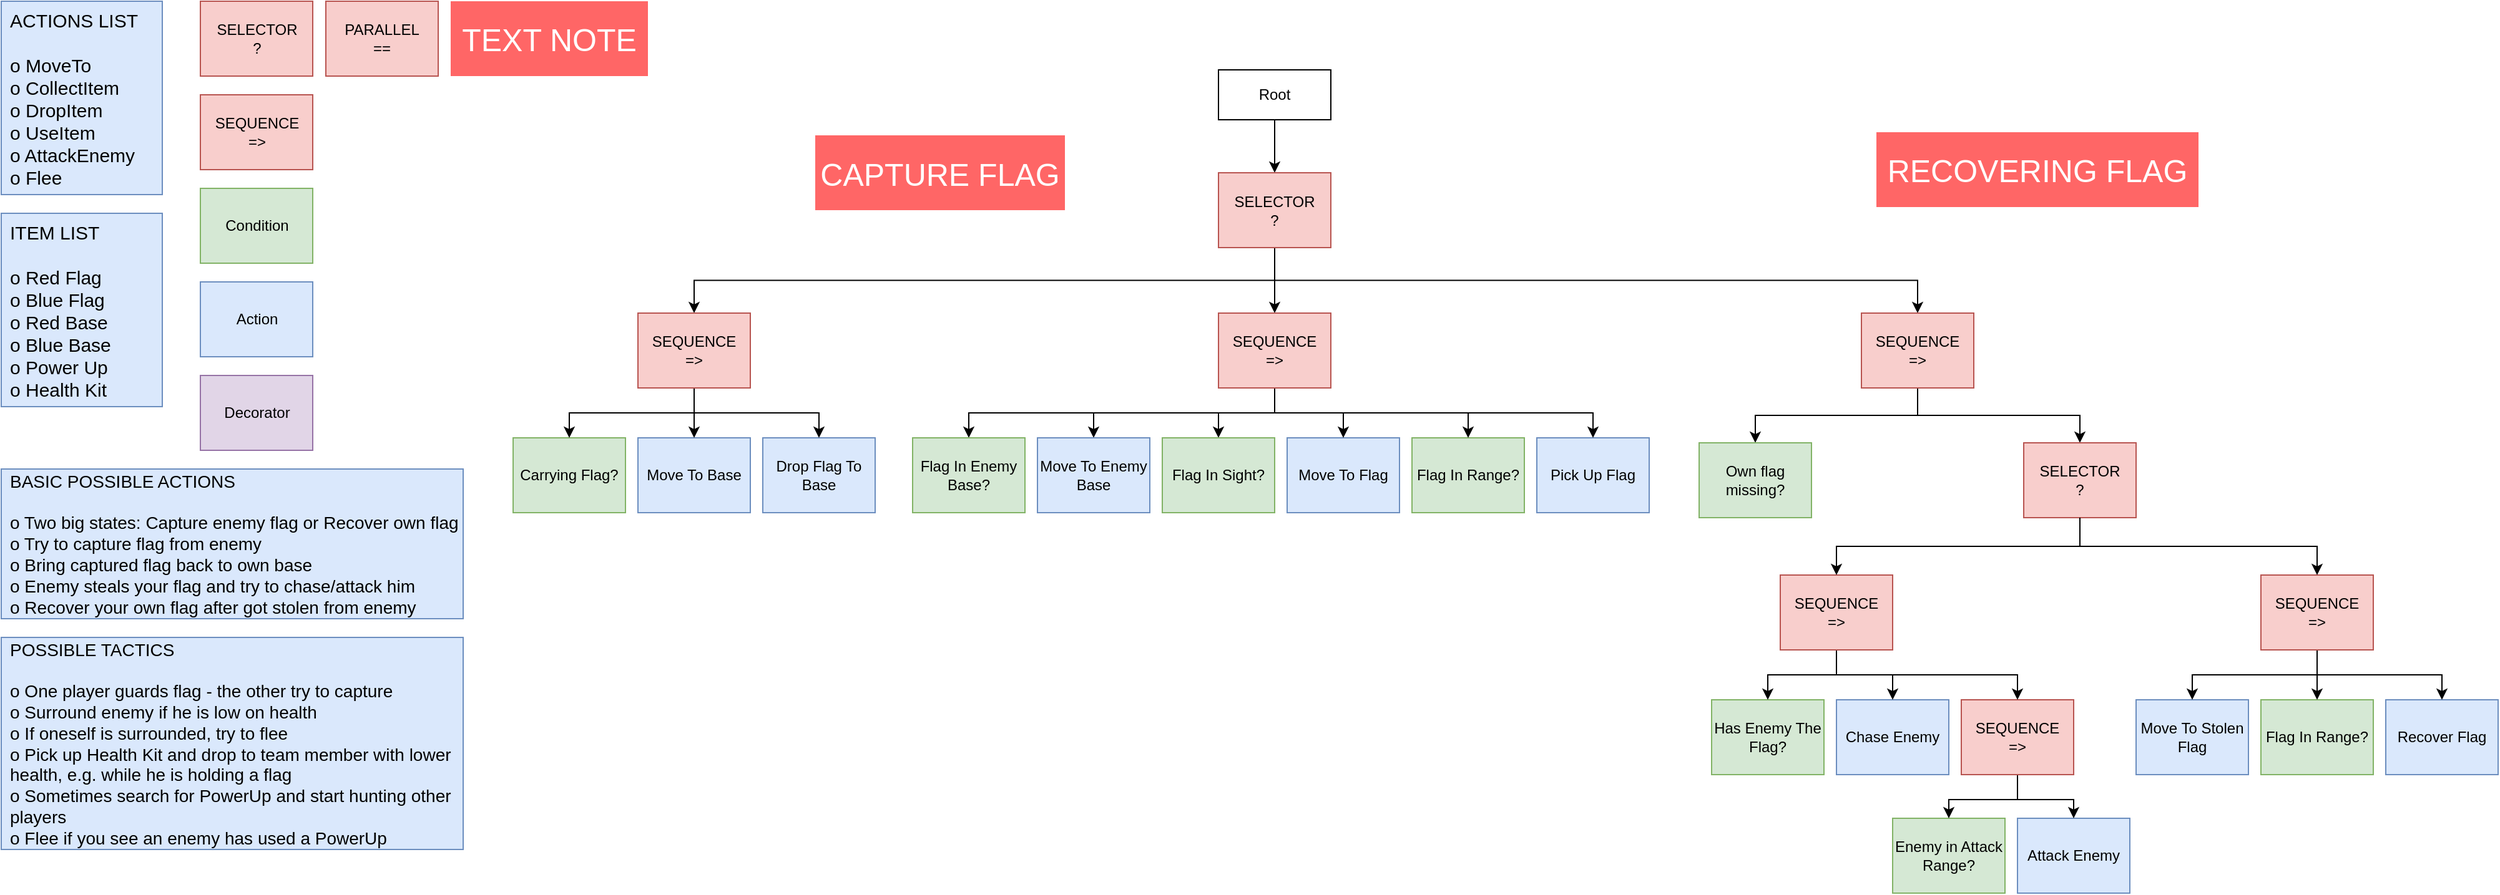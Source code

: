 <mxfile version="12.3.3" type="device" pages="1"><diagram id="GtDES0fC4Kh81AYRPnyM" name="Page-1"><mxGraphModel dx="1437" dy="739" grid="1" gridSize="10" guides="1" tooltips="1" connect="1" arrows="1" fold="1" page="1" pageScale="1" pageWidth="1654" pageHeight="1169" background="none" math="0" shadow="0"><root><mxCell id="0"/><mxCell id="1" parent="0"/><mxCell id="4snjFOO8MrGMM_6Sy12Z-1" style="edgeStyle=orthogonalEdgeStyle;rounded=0;orthogonalLoop=1;jettySize=auto;html=1;exitX=0.5;exitY=1;exitDx=0;exitDy=0;entryX=0.5;entryY=0;entryDx=0;entryDy=0;" edge="1" parent="1" source="k5fUcADKDmBsMPc2kSTx-51" target="JPDhvqLLMgYqEGkUQdpm-16"><mxGeometry relative="1" as="geometry"/></mxCell><mxCell id="k5fUcADKDmBsMPc2kSTx-51" value="Root" style="rounded=0;whiteSpace=wrap;html=1;labelBackgroundColor=none;fontSize=12;" parent="1" vertex="1"><mxGeometry x="1005" y="85" width="90" height="40" as="geometry"/></mxCell><mxCell id="jAf86JON6YC-LcCfIolk-1" value="SELECTOR&lt;br&gt;?" style="rounded=0;whiteSpace=wrap;html=1;labelBackgroundColor=none;fontSize=12;fillColor=#f8cecc;strokeColor=#b85450;" parent="1" vertex="1"><mxGeometry x="189.5" y="30" width="90" height="60" as="geometry"/></mxCell><mxCell id="jAf86JON6YC-LcCfIolk-3" value="SEQUENCE&lt;br&gt;=&amp;gt;" style="rounded=0;whiteSpace=wrap;html=1;labelBackgroundColor=none;fontSize=12;fillColor=#f8cecc;strokeColor=#b85450;" parent="1" vertex="1"><mxGeometry x="189.5" y="105" width="90" height="60" as="geometry"/></mxCell><mxCell id="jAf86JON6YC-LcCfIolk-5" value="Condition" style="rounded=0;whiteSpace=wrap;html=1;labelBackgroundColor=none;fontSize=12;fillColor=#d5e8d4;strokeColor=#82b366;" parent="1" vertex="1"><mxGeometry x="189.5" y="180" width="90" height="60" as="geometry"/></mxCell><mxCell id="jAf86JON6YC-LcCfIolk-6" value="Action" style="rounded=0;whiteSpace=wrap;html=1;labelBackgroundColor=none;fontSize=12;fillColor=#dae8fc;strokeColor=#6c8ebf;" parent="1" vertex="1"><mxGeometry x="189.5" y="255" width="90" height="60" as="geometry"/></mxCell><mxCell id="JPDhvqLLMgYqEGkUQdpm-3" value="Decorator" style="rounded=0;whiteSpace=wrap;html=1;labelBackgroundColor=none;fontSize=12;fillColor=#e1d5e7;strokeColor=#9673a6;" parent="1" vertex="1"><mxGeometry x="189.5" y="330" width="90" height="60" as="geometry"/></mxCell><mxCell id="JPDhvqLLMgYqEGkUQdpm-4" value="Move To Flag" style="rounded=0;whiteSpace=wrap;html=1;labelBackgroundColor=none;fontSize=12;fillColor=#dae8fc;strokeColor=#6c8ebf;" parent="1" vertex="1"><mxGeometry x="1060" y="380" width="90" height="60" as="geometry"/></mxCell><mxCell id="JPDhvqLLMgYqEGkUQdpm-5" value="Flag In Range?" style="rounded=0;whiteSpace=wrap;html=1;labelBackgroundColor=none;fontSize=12;fillColor=#d5e8d4;strokeColor=#82b366;" parent="1" vertex="1"><mxGeometry x="1160" y="380" width="90" height="60" as="geometry"/></mxCell><mxCell id="JPDhvqLLMgYqEGkUQdpm-6" value="Pick Up Flag" style="rounded=0;whiteSpace=wrap;html=1;labelBackgroundColor=none;fontSize=12;fillColor=#dae8fc;strokeColor=#6c8ebf;" parent="1" vertex="1"><mxGeometry x="1260" y="380" width="90" height="60" as="geometry"/></mxCell><mxCell id="JPDhvqLLMgYqEGkUQdpm-7" value="Move To Base" style="rounded=0;whiteSpace=wrap;html=1;labelBackgroundColor=none;fontSize=12;fillColor=#dae8fc;strokeColor=#6c8ebf;" parent="1" vertex="1"><mxGeometry x="540" y="380" width="90" height="60" as="geometry"/></mxCell><mxCell id="JPDhvqLLMgYqEGkUQdpm-8" value="Drop Flag To Base" style="rounded=0;whiteSpace=wrap;html=1;labelBackgroundColor=none;fontSize=12;fillColor=#dae8fc;strokeColor=#6c8ebf;" parent="1" vertex="1"><mxGeometry x="640" y="380" width="90" height="60" as="geometry"/></mxCell><mxCell id="JPDhvqLLMgYqEGkUQdpm-14" value="Carrying Flag?" style="rounded=0;whiteSpace=wrap;html=1;labelBackgroundColor=none;fontSize=12;fillColor=#d5e8d4;strokeColor=#82b366;" parent="1" vertex="1"><mxGeometry x="440" y="380" width="90" height="60" as="geometry"/></mxCell><mxCell id="JPDhvqLLMgYqEGkUQdpm-22" style="edgeStyle=orthogonalEdgeStyle;rounded=0;orthogonalLoop=1;jettySize=auto;html=1;exitX=0.5;exitY=1;exitDx=0;exitDy=0;entryX=0.5;entryY=0;entryDx=0;entryDy=0;" parent="1" source="JPDhvqLLMgYqEGkUQdpm-16" target="JPDhvqLLMgYqEGkUQdpm-17" edge="1"><mxGeometry relative="1" as="geometry"/></mxCell><mxCell id="JPDhvqLLMgYqEGkUQdpm-23" style="edgeStyle=orthogonalEdgeStyle;rounded=0;orthogonalLoop=1;jettySize=auto;html=1;exitX=0.5;exitY=1;exitDx=0;exitDy=0;entryX=0.5;entryY=0;entryDx=0;entryDy=0;" parent="1" source="JPDhvqLLMgYqEGkUQdpm-16" target="JPDhvqLLMgYqEGkUQdpm-18" edge="1"><mxGeometry relative="1" as="geometry"/></mxCell><mxCell id="TyaWAcg6GFUjkVi6GeSD-40" style="edgeStyle=orthogonalEdgeStyle;rounded=0;orthogonalLoop=1;jettySize=auto;html=1;exitX=0.5;exitY=1;exitDx=0;exitDy=0;entryX=0.5;entryY=0;entryDx=0;entryDy=0;fontSize=14;" parent="1" source="JPDhvqLLMgYqEGkUQdpm-16" target="TyaWAcg6GFUjkVi6GeSD-5" edge="1"><mxGeometry relative="1" as="geometry"/></mxCell><mxCell id="JPDhvqLLMgYqEGkUQdpm-16" value="SELECTOR&lt;br&gt;?" style="rounded=0;whiteSpace=wrap;html=1;labelBackgroundColor=none;fontSize=12;fillColor=#f8cecc;strokeColor=#b85450;" parent="1" vertex="1"><mxGeometry x="1005" y="167.5" width="90" height="60" as="geometry"/></mxCell><mxCell id="JPDhvqLLMgYqEGkUQdpm-19" style="edgeStyle=orthogonalEdgeStyle;rounded=0;orthogonalLoop=1;jettySize=auto;html=1;exitX=0.5;exitY=1;exitDx=0;exitDy=0;entryX=0.5;entryY=0;entryDx=0;entryDy=0;" parent="1" source="JPDhvqLLMgYqEGkUQdpm-17" target="JPDhvqLLMgYqEGkUQdpm-14" edge="1"><mxGeometry relative="1" as="geometry"/></mxCell><mxCell id="JPDhvqLLMgYqEGkUQdpm-20" style="edgeStyle=orthogonalEdgeStyle;rounded=0;orthogonalLoop=1;jettySize=auto;html=1;exitX=0.5;exitY=1;exitDx=0;exitDy=0;entryX=0.5;entryY=0;entryDx=0;entryDy=0;" parent="1" source="JPDhvqLLMgYqEGkUQdpm-17" target="JPDhvqLLMgYqEGkUQdpm-7" edge="1"><mxGeometry relative="1" as="geometry"/></mxCell><mxCell id="JPDhvqLLMgYqEGkUQdpm-21" style="edgeStyle=orthogonalEdgeStyle;rounded=0;orthogonalLoop=1;jettySize=auto;html=1;exitX=0.5;exitY=1;exitDx=0;exitDy=0;entryX=0.5;entryY=0;entryDx=0;entryDy=0;" parent="1" source="JPDhvqLLMgYqEGkUQdpm-17" target="JPDhvqLLMgYqEGkUQdpm-8" edge="1"><mxGeometry relative="1" as="geometry"/></mxCell><mxCell id="JPDhvqLLMgYqEGkUQdpm-17" value="SEQUENCE&lt;br&gt;=&amp;gt;" style="rounded=0;whiteSpace=wrap;html=1;labelBackgroundColor=none;fontSize=12;fillColor=#f8cecc;strokeColor=#b85450;" parent="1" vertex="1"><mxGeometry x="540" y="280" width="90" height="60" as="geometry"/></mxCell><mxCell id="JPDhvqLLMgYqEGkUQdpm-24" style="edgeStyle=orthogonalEdgeStyle;rounded=0;orthogonalLoop=1;jettySize=auto;html=1;exitX=0.5;exitY=1;exitDx=0;exitDy=0;entryX=0.5;entryY=0;entryDx=0;entryDy=0;" parent="1" source="JPDhvqLLMgYqEGkUQdpm-18" target="JPDhvqLLMgYqEGkUQdpm-4" edge="1"><mxGeometry relative="1" as="geometry"/></mxCell><mxCell id="JPDhvqLLMgYqEGkUQdpm-25" style="edgeStyle=orthogonalEdgeStyle;rounded=0;orthogonalLoop=1;jettySize=auto;html=1;exitX=0.5;exitY=1;exitDx=0;exitDy=0;entryX=0.5;entryY=0;entryDx=0;entryDy=0;" parent="1" source="JPDhvqLLMgYqEGkUQdpm-18" target="JPDhvqLLMgYqEGkUQdpm-5" edge="1"><mxGeometry relative="1" as="geometry"/></mxCell><mxCell id="JPDhvqLLMgYqEGkUQdpm-26" style="edgeStyle=orthogonalEdgeStyle;rounded=0;orthogonalLoop=1;jettySize=auto;html=1;exitX=0.5;exitY=1;exitDx=0;exitDy=0;entryX=0.5;entryY=0;entryDx=0;entryDy=0;" parent="1" source="JPDhvqLLMgYqEGkUQdpm-18" target="JPDhvqLLMgYqEGkUQdpm-6" edge="1"><mxGeometry relative="1" as="geometry"/></mxCell><mxCell id="JPDhvqLLMgYqEGkUQdpm-31" style="edgeStyle=orthogonalEdgeStyle;rounded=0;orthogonalLoop=1;jettySize=auto;html=1;exitX=0.5;exitY=1;exitDx=0;exitDy=0;entryX=0.5;entryY=0;entryDx=0;entryDy=0;fontSize=15;" parent="1" source="JPDhvqLLMgYqEGkUQdpm-18" target="JPDhvqLLMgYqEGkUQdpm-29" edge="1"><mxGeometry relative="1" as="geometry"/></mxCell><mxCell id="JPDhvqLLMgYqEGkUQdpm-34" style="edgeStyle=orthogonalEdgeStyle;rounded=0;orthogonalLoop=1;jettySize=auto;html=1;exitX=0.5;exitY=1;exitDx=0;exitDy=0;entryX=0.5;entryY=0;entryDx=0;entryDy=0;fontSize=15;" parent="1" source="JPDhvqLLMgYqEGkUQdpm-18" target="JPDhvqLLMgYqEGkUQdpm-32" edge="1"><mxGeometry relative="1" as="geometry"/></mxCell><mxCell id="JPDhvqLLMgYqEGkUQdpm-35" style="edgeStyle=orthogonalEdgeStyle;rounded=0;orthogonalLoop=1;jettySize=auto;html=1;exitX=0.5;exitY=1;exitDx=0;exitDy=0;entryX=0.5;entryY=0;entryDx=0;entryDy=0;fontSize=15;" parent="1" source="JPDhvqLLMgYqEGkUQdpm-18" target="JPDhvqLLMgYqEGkUQdpm-33" edge="1"><mxGeometry relative="1" as="geometry"/></mxCell><mxCell id="JPDhvqLLMgYqEGkUQdpm-18" value="SEQUENCE&lt;br&gt;=&amp;gt;" style="rounded=0;whiteSpace=wrap;html=1;labelBackgroundColor=none;fontSize=12;fillColor=#f8cecc;strokeColor=#b85450;" parent="1" vertex="1"><mxGeometry x="1005" y="280" width="90" height="60" as="geometry"/></mxCell><mxCell id="JPDhvqLLMgYqEGkUQdpm-27" value="ACTIONS LIST&lt;br style=&quot;font-size: 15px;&quot;&gt;&lt;br style=&quot;font-size: 15px;&quot;&gt;o MoveTo&lt;br style=&quot;font-size: 15px;&quot;&gt;o CollectItem&lt;br style=&quot;font-size: 15px;&quot;&gt;o DropItem&lt;br style=&quot;font-size: 15px;&quot;&gt;o UseItem&lt;br style=&quot;font-size: 15px;&quot;&gt;o AttackEnemy&lt;br style=&quot;font-size: 15px;&quot;&gt;o Flee" style="rounded=0;labelBackgroundColor=none;fontSize=15;fillColor=#dae8fc;strokeColor=#6c8ebf;align=left;fontStyle=0;horizontal=1;labelPosition=center;verticalLabelPosition=middle;verticalAlign=middle;whiteSpace=wrap;html=1;spacingTop=0;spacingLeft=5;spacing=2;" parent="1" vertex="1"><mxGeometry x="30" y="30" width="129" height="155" as="geometry"/></mxCell><mxCell id="JPDhvqLLMgYqEGkUQdpm-28" value="ITEM LIST&lt;br style=&quot;font-size: 15px&quot;&gt;&lt;br style=&quot;font-size: 15px&quot;&gt;o Red Flag&lt;br style=&quot;font-size: 15px&quot;&gt;o Blue Flag&lt;br style=&quot;font-size: 15px&quot;&gt;o Red Base&lt;br style=&quot;font-size: 15px&quot;&gt;o Blue Base&lt;br style=&quot;font-size: 15px&quot;&gt;o Power Up&lt;br style=&quot;font-size: 15px&quot;&gt;o Health Kit" style="rounded=0;labelBackgroundColor=none;fontSize=15;fillColor=#dae8fc;strokeColor=#6c8ebf;align=left;fontStyle=0;horizontal=1;labelPosition=center;verticalLabelPosition=middle;verticalAlign=middle;whiteSpace=wrap;html=1;spacingTop=0;spacingLeft=5;spacing=2;" parent="1" vertex="1"><mxGeometry x="30" y="200" width="129" height="155" as="geometry"/></mxCell><mxCell id="JPDhvqLLMgYqEGkUQdpm-29" value="Flag In Enemy Base?" style="rounded=0;whiteSpace=wrap;html=1;labelBackgroundColor=none;fontSize=12;fillColor=#d5e8d4;strokeColor=#82b366;" parent="1" vertex="1"><mxGeometry x="760" y="380" width="90" height="60" as="geometry"/></mxCell><mxCell id="JPDhvqLLMgYqEGkUQdpm-32" value="Move To Enemy Base" style="rounded=0;whiteSpace=wrap;html=1;labelBackgroundColor=none;fontSize=12;fillColor=#dae8fc;strokeColor=#6c8ebf;" parent="1" vertex="1"><mxGeometry x="860" y="380" width="90" height="60" as="geometry"/></mxCell><mxCell id="JPDhvqLLMgYqEGkUQdpm-33" value="Flag In Sight?" style="rounded=0;whiteSpace=wrap;html=1;labelBackgroundColor=none;fontSize=12;fillColor=#d5e8d4;strokeColor=#82b366;" parent="1" vertex="1"><mxGeometry x="960" y="380" width="90" height="60" as="geometry"/></mxCell><mxCell id="TyaWAcg6GFUjkVi6GeSD-1" value="BASIC POSSIBLE ACTIONS&lt;br style=&quot;font-size: 14px&quot;&gt;&lt;br&gt;o Two big states: Capture enemy flag or Recover own flag&lt;br style=&quot;font-size: 14px&quot;&gt;o Try to capture flag from enemy&lt;br style=&quot;font-size: 14px&quot;&gt;o Bring captured flag back to own base&lt;br style=&quot;font-size: 14px&quot;&gt;o Enemy steals your flag and try to chase/attack him&lt;br style=&quot;font-size: 14px&quot;&gt;o Recover your own flag after got stolen from enemy" style="rounded=0;labelBackgroundColor=none;fontSize=14;fillColor=#dae8fc;strokeColor=#6c8ebf;align=left;fontStyle=0;horizontal=1;labelPosition=center;verticalLabelPosition=middle;verticalAlign=middle;whiteSpace=wrap;html=1;spacingTop=0;spacingLeft=5;spacing=2;" parent="1" vertex="1"><mxGeometry x="30" y="405" width="370" height="120" as="geometry"/></mxCell><mxCell id="TyaWAcg6GFUjkVi6GeSD-2" value="POSSIBLE TACTICS&lt;br&gt;&lt;br&gt;o One player guards flag - the other try to capture&lt;br&gt;o Surround enemy if he is low on health&lt;br&gt;o If oneself is surrounded, try to flee&lt;br&gt;o Pick up Health Kit and drop to team member with lower health, e.g. while he is holding a flag&lt;br&gt;o Sometimes search for PowerUp and start hunting other players&lt;br&gt;o Flee if you see an enemy has used a PowerUp" style="rounded=0;labelBackgroundColor=none;fontSize=14;fillColor=#dae8fc;strokeColor=#6c8ebf;align=left;fontStyle=0;horizontal=1;labelPosition=center;verticalLabelPosition=middle;verticalAlign=middle;whiteSpace=wrap;html=1;spacingTop=0;spacingLeft=5;spacing=2;labelBorderColor=none;" parent="1" vertex="1"><mxGeometry x="30" y="540" width="370" height="170" as="geometry"/></mxCell><mxCell id="TyaWAcg6GFUjkVi6GeSD-3" value="PARALLEL&lt;br&gt;==" style="rounded=0;whiteSpace=wrap;html=1;labelBackgroundColor=none;fontSize=12;fillColor=#f8cecc;strokeColor=#b85450;" parent="1" vertex="1"><mxGeometry x="290" y="30" width="90" height="60" as="geometry"/></mxCell><mxCell id="TyaWAcg6GFUjkVi6GeSD-12" style="edgeStyle=orthogonalEdgeStyle;rounded=0;orthogonalLoop=1;jettySize=auto;html=1;exitX=0.5;exitY=1;exitDx=0;exitDy=0;entryX=0.5;entryY=0;entryDx=0;entryDy=0;fontSize=14;" parent="1" source="TyaWAcg6GFUjkVi6GeSD-5" target="TyaWAcg6GFUjkVi6GeSD-7" edge="1"><mxGeometry relative="1" as="geometry"/></mxCell><mxCell id="TyaWAcg6GFUjkVi6GeSD-35" style="edgeStyle=orthogonalEdgeStyle;rounded=0;orthogonalLoop=1;jettySize=auto;html=1;exitX=0.5;exitY=1;exitDx=0;exitDy=0;entryX=0.5;entryY=0;entryDx=0;entryDy=0;fontSize=14;" parent="1" source="TyaWAcg6GFUjkVi6GeSD-5" target="TyaWAcg6GFUjkVi6GeSD-22" edge="1"><mxGeometry relative="1" as="geometry"/></mxCell><mxCell id="TyaWAcg6GFUjkVi6GeSD-5" value="SEQUENCE&lt;br&gt;=&amp;gt;" style="rounded=0;whiteSpace=wrap;html=1;labelBackgroundColor=none;fontSize=12;fillColor=#f8cecc;strokeColor=#b85450;" parent="1" vertex="1"><mxGeometry x="1520" y="280" width="90" height="60" as="geometry"/></mxCell><mxCell id="TyaWAcg6GFUjkVi6GeSD-7" value="Own flag missing?" style="rounded=0;whiteSpace=wrap;html=1;labelBackgroundColor=none;fontSize=12;fillColor=#d5e8d4;strokeColor=#82b366;" parent="1" vertex="1"><mxGeometry x="1390" y="384" width="90" height="60" as="geometry"/></mxCell><mxCell id="TyaWAcg6GFUjkVi6GeSD-9" value="Enemy in Attack Range?" style="rounded=0;whiteSpace=wrap;html=1;labelBackgroundColor=none;fontSize=12;fillColor=#d5e8d4;strokeColor=#82b366;" parent="1" vertex="1"><mxGeometry x="1545" y="685" width="90" height="60" as="geometry"/></mxCell><mxCell id="TyaWAcg6GFUjkVi6GeSD-10" value="Attack Enemy" style="rounded=0;whiteSpace=wrap;html=1;labelBackgroundColor=none;fontSize=12;fillColor=#dae8fc;strokeColor=#6c8ebf;" parent="1" vertex="1"><mxGeometry x="1645" y="685" width="90" height="60" as="geometry"/></mxCell><mxCell id="TyaWAcg6GFUjkVi6GeSD-37" style="edgeStyle=orthogonalEdgeStyle;rounded=0;orthogonalLoop=1;jettySize=auto;html=1;entryX=0.5;entryY=0;entryDx=0;entryDy=0;fontSize=14;" parent="1" source="TyaWAcg6GFUjkVi6GeSD-26" target="TyaWAcg6GFUjkVi6GeSD-9" edge="1"><mxGeometry relative="1" as="geometry"/></mxCell><mxCell id="TyaWAcg6GFUjkVi6GeSD-38" style="edgeStyle=orthogonalEdgeStyle;rounded=0;orthogonalLoop=1;jettySize=auto;html=1;exitX=0.5;exitY=1;exitDx=0;exitDy=0;entryX=0.5;entryY=0;entryDx=0;entryDy=0;fontSize=14;" parent="1" source="TyaWAcg6GFUjkVi6GeSD-26" target="TyaWAcg6GFUjkVi6GeSD-10" edge="1"><mxGeometry relative="1" as="geometry"/></mxCell><mxCell id="TyaWAcg6GFUjkVi6GeSD-26" value="SEQUENCE&lt;br&gt;=&amp;gt;" style="rounded=0;whiteSpace=wrap;html=1;labelBackgroundColor=none;fontSize=12;fillColor=#f8cecc;strokeColor=#b85450;" parent="1" vertex="1"><mxGeometry x="1600" y="590" width="90" height="60" as="geometry"/></mxCell><mxCell id="TyaWAcg6GFUjkVi6GeSD-8" value="Chase Enemy" style="rounded=0;whiteSpace=wrap;html=1;labelBackgroundColor=none;fontSize=12;fillColor=#dae8fc;strokeColor=#6c8ebf;" parent="1" vertex="1"><mxGeometry x="1500" y="590" width="90" height="60" as="geometry"/></mxCell><mxCell id="TyaWAcg6GFUjkVi6GeSD-17" value="Has Enemy The Flag?" style="rounded=0;whiteSpace=wrap;html=1;labelBackgroundColor=none;fontSize=12;fillColor=#d5e8d4;strokeColor=#82b366;" parent="1" vertex="1"><mxGeometry x="1400" y="590" width="90" height="60" as="geometry"/></mxCell><mxCell id="TyaWAcg6GFUjkVi6GeSD-18" value="Move To Stolen Flag" style="rounded=0;whiteSpace=wrap;html=1;labelBackgroundColor=none;fontSize=12;fillColor=#dae8fc;strokeColor=#6c8ebf;" parent="1" vertex="1"><mxGeometry x="1740" y="590" width="90" height="60" as="geometry"/></mxCell><mxCell id="TyaWAcg6GFUjkVi6GeSD-20" value="Flag In Range?" style="rounded=0;whiteSpace=wrap;html=1;labelBackgroundColor=none;fontSize=12;fillColor=#d5e8d4;strokeColor=#82b366;" parent="1" vertex="1"><mxGeometry x="1840" y="590" width="90" height="60" as="geometry"/></mxCell><mxCell id="TyaWAcg6GFUjkVi6GeSD-21" value="Recover Flag" style="rounded=0;whiteSpace=wrap;html=1;labelBackgroundColor=none;fontSize=12;fillColor=#dae8fc;strokeColor=#6c8ebf;" parent="1" vertex="1"><mxGeometry x="1940" y="590" width="90" height="60" as="geometry"/></mxCell><mxCell id="TyaWAcg6GFUjkVi6GeSD-22" value="SELECTOR&lt;br&gt;?" style="rounded=0;whiteSpace=wrap;html=1;labelBackgroundColor=none;fontSize=12;fillColor=#f8cecc;strokeColor=#b85450;" parent="1" vertex="1"><mxGeometry x="1650" y="384" width="90" height="60" as="geometry"/></mxCell><mxCell id="TyaWAcg6GFUjkVi6GeSD-30" style="edgeStyle=orthogonalEdgeStyle;rounded=0;orthogonalLoop=1;jettySize=auto;html=1;exitX=0.5;exitY=1;exitDx=0;exitDy=0;entryX=0.5;entryY=0;entryDx=0;entryDy=0;fontSize=14;" parent="1" source="TyaWAcg6GFUjkVi6GeSD-25" target="TyaWAcg6GFUjkVi6GeSD-17" edge="1"><mxGeometry relative="1" as="geometry"/></mxCell><mxCell id="TyaWAcg6GFUjkVi6GeSD-31" style="edgeStyle=orthogonalEdgeStyle;rounded=0;orthogonalLoop=1;jettySize=auto;html=1;exitX=0.5;exitY=1;exitDx=0;exitDy=0;entryX=0.5;entryY=0;entryDx=0;entryDy=0;fontSize=14;" parent="1" source="TyaWAcg6GFUjkVi6GeSD-25" target="TyaWAcg6GFUjkVi6GeSD-8" edge="1"><mxGeometry relative="1" as="geometry"/></mxCell><mxCell id="TyaWAcg6GFUjkVi6GeSD-39" style="edgeStyle=orthogonalEdgeStyle;rounded=0;orthogonalLoop=1;jettySize=auto;html=1;exitX=0.5;exitY=1;exitDx=0;exitDy=0;entryX=0.5;entryY=0;entryDx=0;entryDy=0;fontSize=14;" parent="1" source="TyaWAcg6GFUjkVi6GeSD-25" target="TyaWAcg6GFUjkVi6GeSD-26" edge="1"><mxGeometry relative="1" as="geometry"/></mxCell><mxCell id="TyaWAcg6GFUjkVi6GeSD-25" value="SEQUENCE&lt;br&gt;=&amp;gt;" style="rounded=0;whiteSpace=wrap;html=1;labelBackgroundColor=none;fontSize=12;fillColor=#f8cecc;strokeColor=#b85450;" parent="1" vertex="1"><mxGeometry x="1455" y="490" width="90" height="60" as="geometry"/></mxCell><mxCell id="TyaWAcg6GFUjkVi6GeSD-28" style="edgeStyle=orthogonalEdgeStyle;rounded=0;orthogonalLoop=1;jettySize=auto;html=1;exitX=0.5;exitY=1;exitDx=0;exitDy=0;entryX=0.5;entryY=0;entryDx=0;entryDy=0;fontSize=14;" parent="1" source="TyaWAcg6GFUjkVi6GeSD-22" target="TyaWAcg6GFUjkVi6GeSD-25" edge="1"><mxGeometry relative="1" as="geometry"/></mxCell><mxCell id="TyaWAcg6GFUjkVi6GeSD-32" style="edgeStyle=orthogonalEdgeStyle;rounded=0;orthogonalLoop=1;jettySize=auto;html=1;exitX=0.5;exitY=1;exitDx=0;exitDy=0;entryX=0.5;entryY=0;entryDx=0;entryDy=0;fontSize=14;" parent="1" source="TyaWAcg6GFUjkVi6GeSD-27" target="TyaWAcg6GFUjkVi6GeSD-18" edge="1"><mxGeometry relative="1" as="geometry"/></mxCell><mxCell id="TyaWAcg6GFUjkVi6GeSD-33" style="edgeStyle=orthogonalEdgeStyle;rounded=0;orthogonalLoop=1;jettySize=auto;html=1;exitX=0.5;exitY=1;exitDx=0;exitDy=0;entryX=0.5;entryY=0;entryDx=0;entryDy=0;fontSize=14;" parent="1" source="TyaWAcg6GFUjkVi6GeSD-27" target="TyaWAcg6GFUjkVi6GeSD-20" edge="1"><mxGeometry relative="1" as="geometry"/></mxCell><mxCell id="TyaWAcg6GFUjkVi6GeSD-34" style="edgeStyle=orthogonalEdgeStyle;rounded=0;orthogonalLoop=1;jettySize=auto;html=1;exitX=0.5;exitY=1;exitDx=0;exitDy=0;entryX=0.5;entryY=0;entryDx=0;entryDy=0;fontSize=14;" parent="1" source="TyaWAcg6GFUjkVi6GeSD-27" target="TyaWAcg6GFUjkVi6GeSD-21" edge="1"><mxGeometry relative="1" as="geometry"/></mxCell><mxCell id="TyaWAcg6GFUjkVi6GeSD-27" value="SEQUENCE&lt;br&gt;=&amp;gt;" style="rounded=0;whiteSpace=wrap;html=1;labelBackgroundColor=none;fontSize=12;fillColor=#f8cecc;strokeColor=#b85450;" parent="1" vertex="1"><mxGeometry x="1840" y="490" width="90" height="60" as="geometry"/></mxCell><mxCell id="TyaWAcg6GFUjkVi6GeSD-29" style="edgeStyle=orthogonalEdgeStyle;rounded=0;orthogonalLoop=1;jettySize=auto;html=1;exitX=0.5;exitY=1;exitDx=0;exitDy=0;entryX=0.5;entryY=0;entryDx=0;entryDy=0;fontSize=14;" parent="1" source="TyaWAcg6GFUjkVi6GeSD-22" target="TyaWAcg6GFUjkVi6GeSD-27" edge="1"><mxGeometry relative="1" as="geometry"/></mxCell><mxCell id="TyaWAcg6GFUjkVi6GeSD-44" value="CAPTURE FLAG" style="rounded=0;whiteSpace=wrap;html=1;labelBackgroundColor=none;fontSize=25;horizontal=1;fillColor=#FF6666;strokeColor=none;fontColor=#FFFFFF;spacingLeft=0;spacing=5;" parent="1" vertex="1"><mxGeometry x="682" y="137.5" width="200" height="60" as="geometry"/></mxCell><mxCell id="TyaWAcg6GFUjkVi6GeSD-45" value="RECOVERING FLAG" style="rounded=0;whiteSpace=wrap;html=1;labelBackgroundColor=none;fontSize=25;horizontal=1;fillColor=#FF6666;strokeColor=none;fontColor=#FFFFFF;spacingLeft=0;spacing=5;spacingTop=0;spacingRight=0;" parent="1" vertex="1"><mxGeometry x="1532" y="135" width="258" height="60" as="geometry"/></mxCell><mxCell id="TyaWAcg6GFUjkVi6GeSD-46" value="TEXT NOTE" style="rounded=0;whiteSpace=wrap;html=1;labelBackgroundColor=none;fontSize=25;horizontal=1;fillColor=#FF6666;strokeColor=none;fontColor=#FFFFFF;spacingLeft=0;spacing=5;" parent="1" vertex="1"><mxGeometry x="390" y="30" width="158" height="60" as="geometry"/></mxCell></root></mxGraphModel></diagram></mxfile>